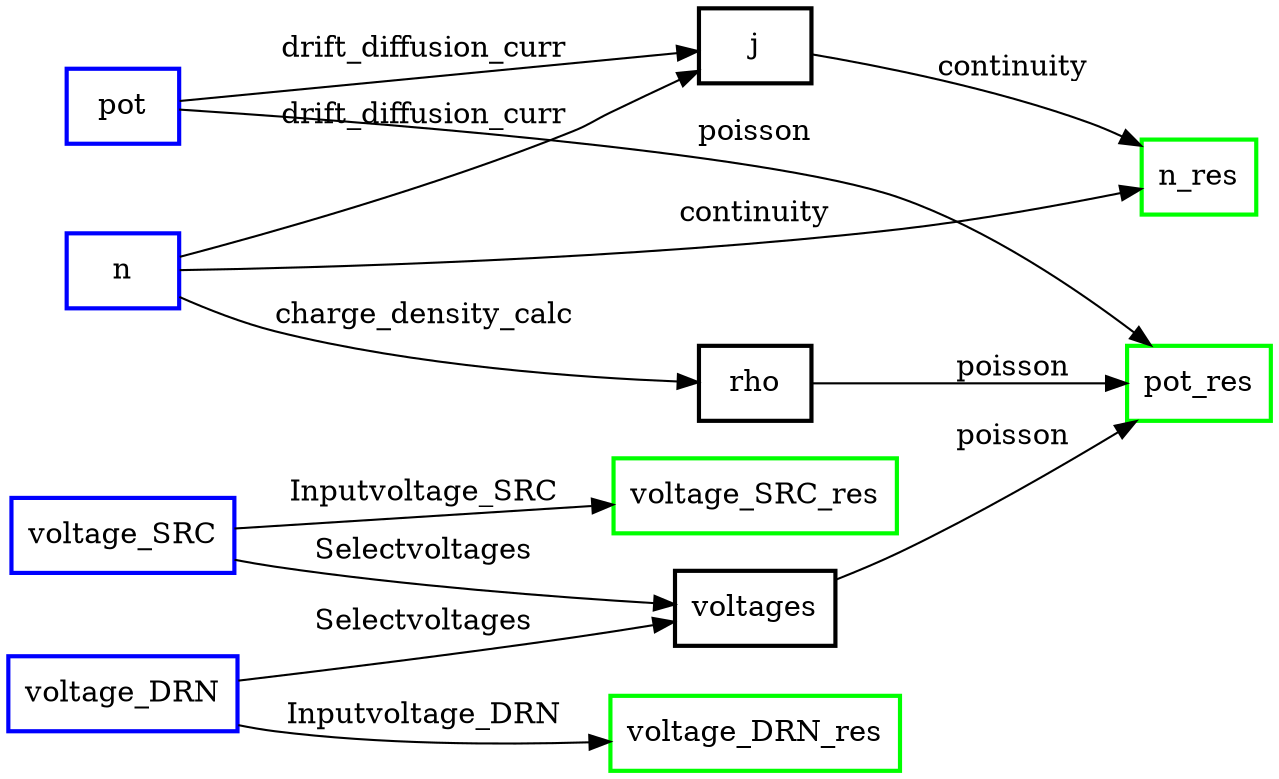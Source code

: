 digraph mygraph {
  rankdir = "LR"
  node [shape=box]
  1 [color=blue label="pot
" penwidth=2.0]
  2 [color=green label="pot_res
" penwidth=2.0]
  3 [color=black label="rho
" penwidth=2.0]
  4 [color=black label="voltages
" penwidth=2.0]
  5 [color=blue label="n
" penwidth=2.0]
  6 [color=green label="n_res
" penwidth=2.0]
  7 [color=black label="j
" penwidth=2.0]
  8 [color=blue label="voltage_SRC
" penwidth=2.0]
  9 [color=green label="voltage_SRC_res
" penwidth=2.0]
  10 [color=blue label="voltage_DRN
" penwidth=2.0]
  11 [color=green label="voltage_DRN_res
" penwidth=2.0]
  1 -> 2 [label="poisson"]
  3 -> 2 [label="poisson"]
  4 -> 2 [label="poisson"]
  5 -> 3 [label="charge_density_calc"]
  8 -> 4 [label="Selectvoltages"]
  10 -> 4 [label="Selectvoltages"]
  7 -> 6 [label="continuity"]
  5 -> 6 [label="continuity"]
  5 -> 7 [label="drift_diffusion_curr"]
  1 -> 7 [label="drift_diffusion_curr"]
  8 -> 9 [label="Inputvoltage_SRC"]
  10 -> 11 [label="Inputvoltage_DRN"]
}

